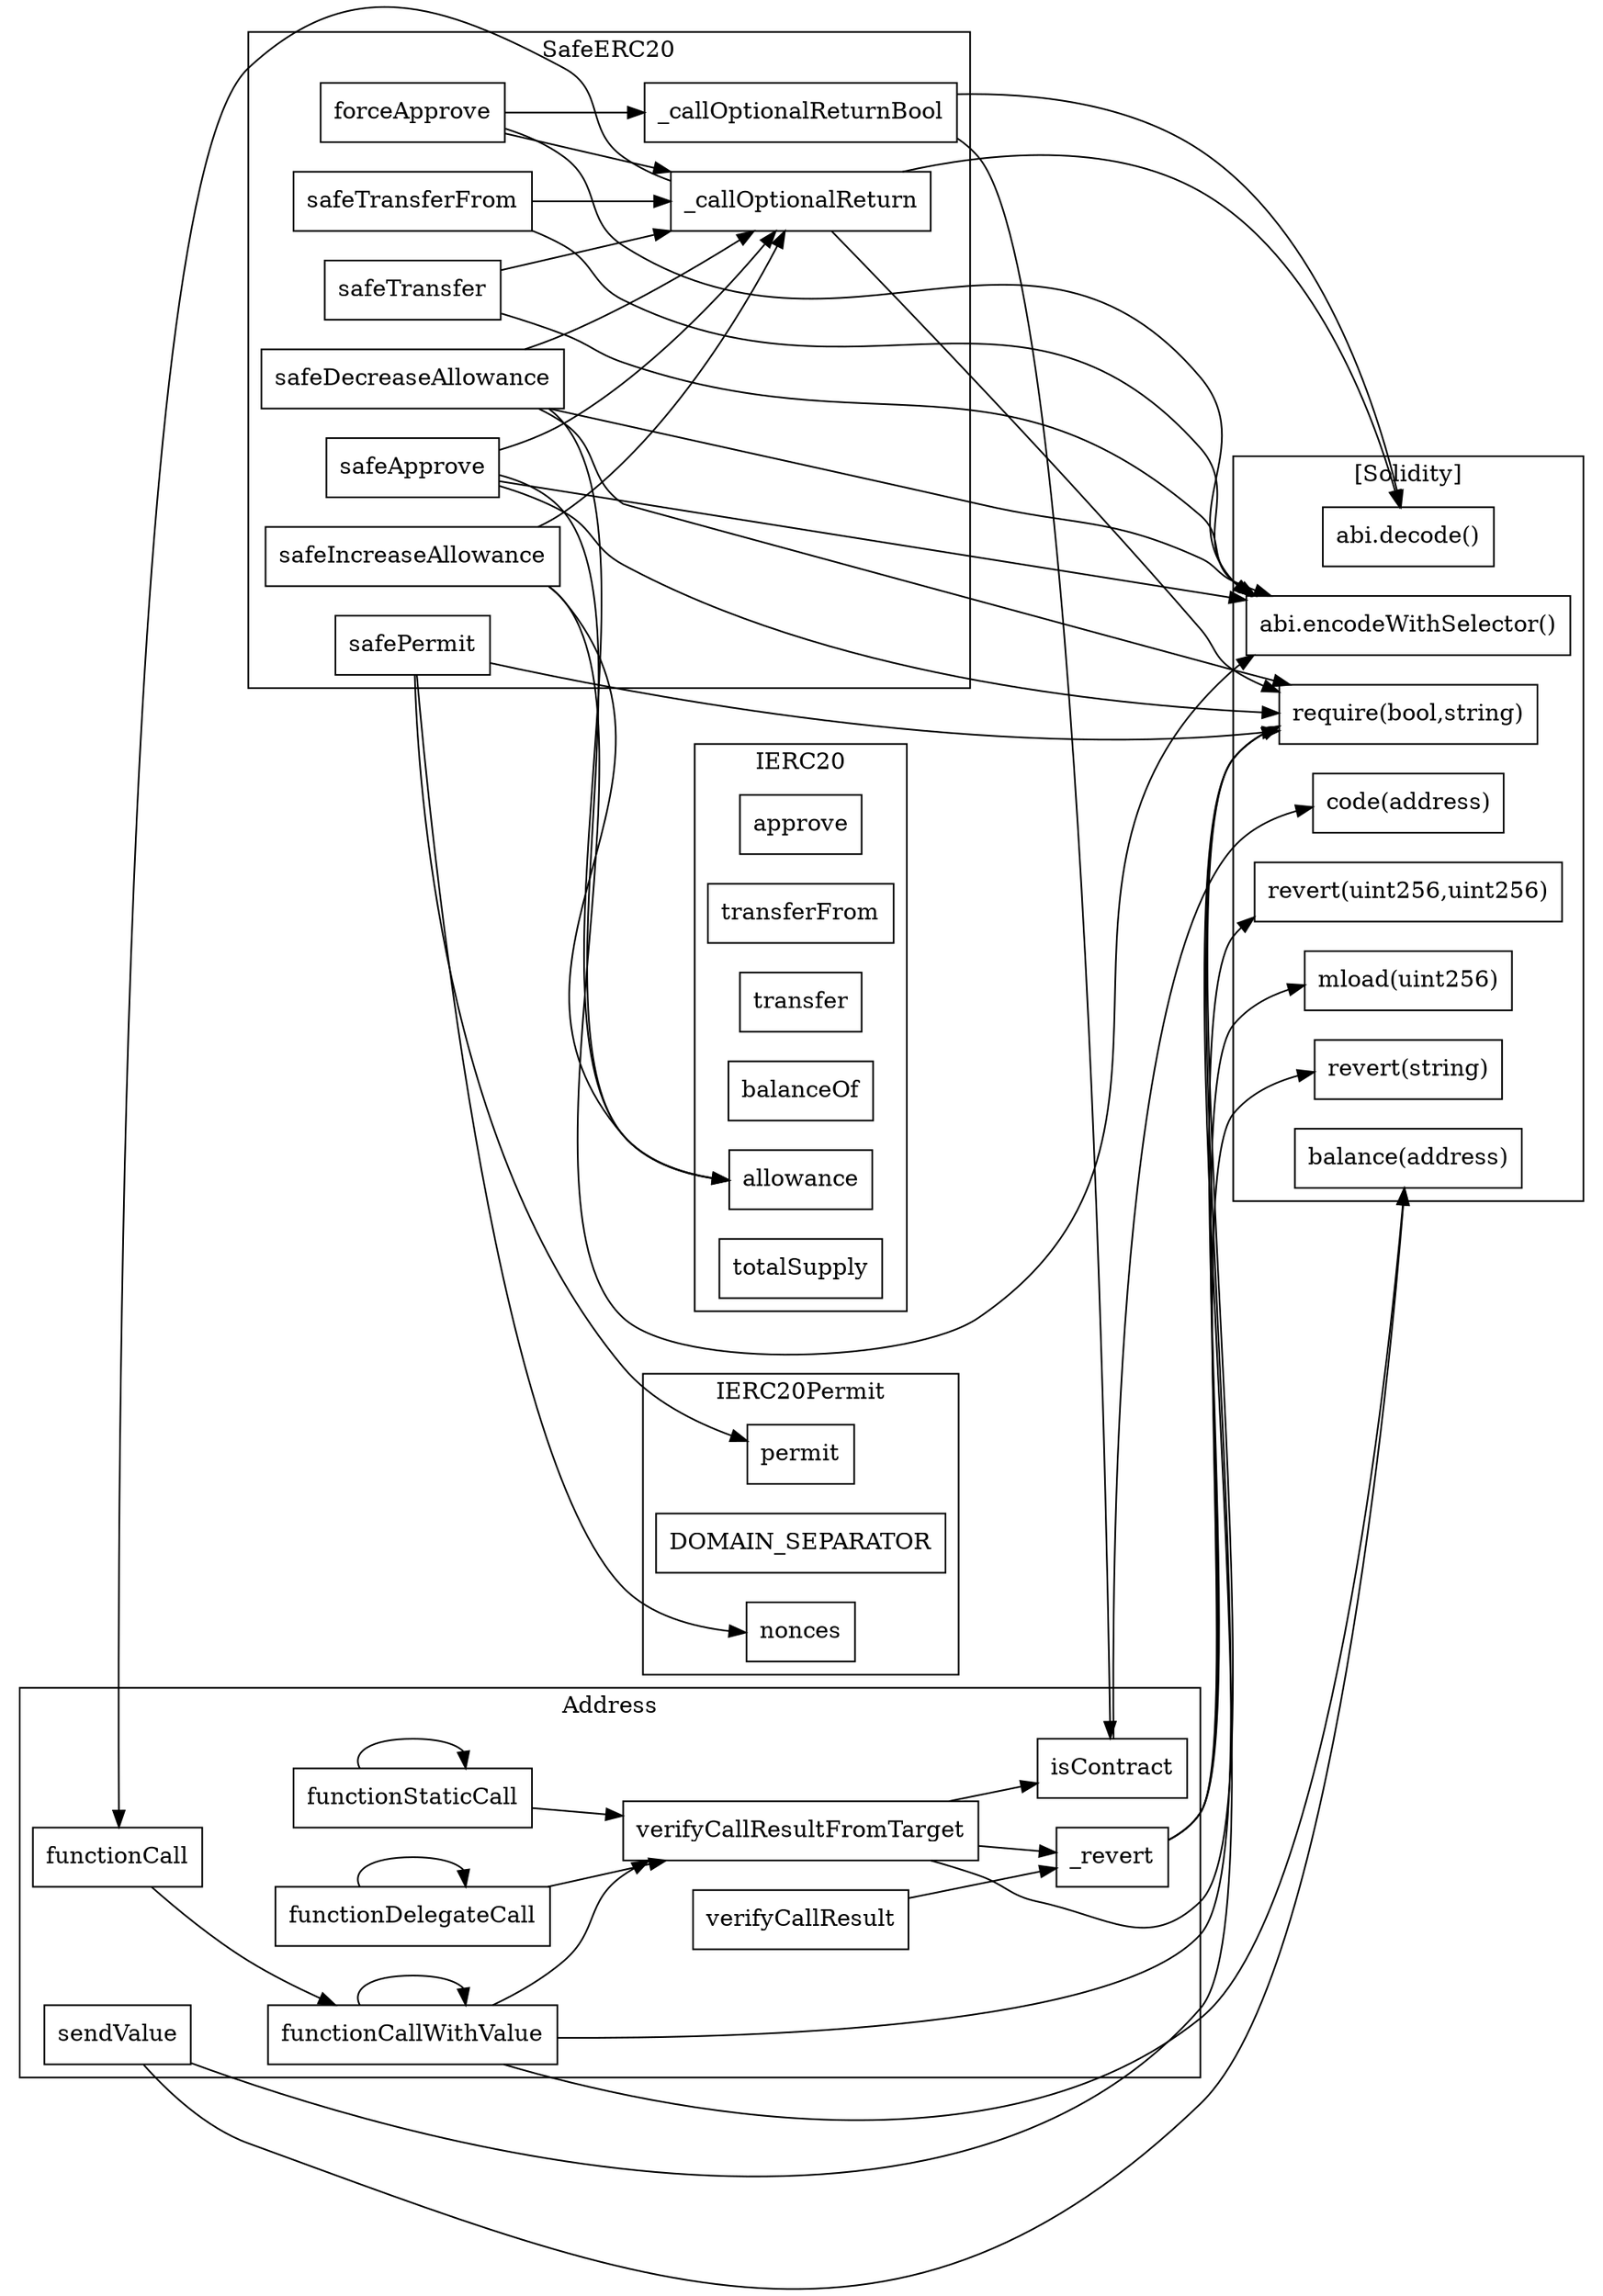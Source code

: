 strict digraph {
rankdir="LR"
node [shape=box]
subgraph cluster_489_IERC20Permit {
label = "IERC20Permit"
"489_permit" [label="permit"]
"489_DOMAIN_SEPARATOR" [label="DOMAIN_SEPARATOR"]
"489_nonces" [label="nonces"]
}subgraph cluster_819_Address {
label = "Address"
"819__revert" [label="_revert"]
"819_sendValue" [label="sendValue"]
"819_functionCall" [label="functionCall"]
"819_verifyCallResultFromTarget" [label="verifyCallResultFromTarget"]
"819_functionDelegateCall" [label="functionDelegateCall"]
"819_functionCallWithValue" [label="functionCallWithValue"]
"819_isContract" [label="isContract"]
"819_functionStaticCall" [label="functionStaticCall"]
"819_verifyCallResult" [label="verifyCallResult"]
"819_functionDelegateCall" -> "819_verifyCallResultFromTarget"
"819_functionCall" -> "819_functionCallWithValue"
"819_functionCallWithValue" -> "819_functionCallWithValue"
"819_functionStaticCall" -> "819_functionStaticCall"
"819_functionStaticCall" -> "819_verifyCallResultFromTarget"
"819_functionCallWithValue" -> "819_verifyCallResultFromTarget"
"819_verifyCallResult" -> "819__revert"
"819_verifyCallResultFromTarget" -> "819_isContract"
"819_verifyCallResultFromTarget" -> "819__revert"
"819_functionDelegateCall" -> "819_functionDelegateCall"
}subgraph cluster_453_IERC20 {
label = "IERC20"
"453_approve" [label="approve"]
"453_transferFrom" [label="transferFrom"]
"453_transfer" [label="transfer"]
"453_balanceOf" [label="balanceOf"]
"453_allowance" [label="allowance"]
"453_totalSupply" [label="totalSupply"]
}subgraph cluster_375_SafeERC20 {
label = "SafeERC20"
"375_safeIncreaseAllowance" [label="safeIncreaseAllowance"]
"375_safePermit" [label="safePermit"]
"375_forceApprove" [label="forceApprove"]
"375__callOptionalReturnBool" [label="_callOptionalReturnBool"]
"375_safeApprove" [label="safeApprove"]
"375_safeDecreaseAllowance" [label="safeDecreaseAllowance"]
"375__callOptionalReturn" [label="_callOptionalReturn"]
"375_safeTransferFrom" [label="safeTransferFrom"]
"375_safeTransfer" [label="safeTransfer"]
"375_forceApprove" -> "375__callOptionalReturn"
"375_safeApprove" -> "375__callOptionalReturn"
"375_forceApprove" -> "375__callOptionalReturnBool"
"375_safeIncreaseAllowance" -> "375__callOptionalReturn"
"375_safeTransferFrom" -> "375__callOptionalReturn"
"375_safeDecreaseAllowance" -> "375__callOptionalReturn"
"375_safeTransfer" -> "375__callOptionalReturn"
}subgraph cluster_solidity {
label = "[Solidity]"
"revert(string)" 
"revert(uint256,uint256)" 
"mload(uint256)" 
"abi.encodeWithSelector()" 
"code(address)" 
"abi.decode()" 
"require(bool,string)" 
"balance(address)" 
"375_safeTransferFrom" -> "abi.encodeWithSelector()"
"819_functionCallWithValue" -> "require(bool,string)"
"819__revert" -> "mload(uint256)"
"375_safeApprove" -> "abi.encodeWithSelector()"
"375__callOptionalReturnBool" -> "abi.decode()"
"819_isContract" -> "code(address)"
"819__revert" -> "revert(string)"
"375_safeApprove" -> "require(bool,string)"
"819_sendValue" -> "require(bool,string)"
"375_forceApprove" -> "abi.encodeWithSelector()"
"375_safeIncreaseAllowance" -> "abi.encodeWithSelector()"
"375_safePermit" -> "require(bool,string)"
"819_functionCallWithValue" -> "balance(address)"
"819__revert" -> "revert(uint256,uint256)"
"375_safeTransfer" -> "abi.encodeWithSelector()"
"819_verifyCallResultFromTarget" -> "require(bool,string)"
"375__callOptionalReturn" -> "abi.decode()"
"819_sendValue" -> "balance(address)"
"375_safeDecreaseAllowance" -> "abi.encodeWithSelector()"
"375_safeDecreaseAllowance" -> "require(bool,string)"
"375__callOptionalReturn" -> "require(bool,string)"
}"375__callOptionalReturn" -> "819_functionCall"
"375__callOptionalReturnBool" -> "819_isContract"
"375_safeApprove" -> "453_allowance"
"375_safePermit" -> "489_permit"
"375_safeIncreaseAllowance" -> "453_allowance"
"375_safePermit" -> "489_nonces"
"375_safeDecreaseAllowance" -> "453_allowance"
}